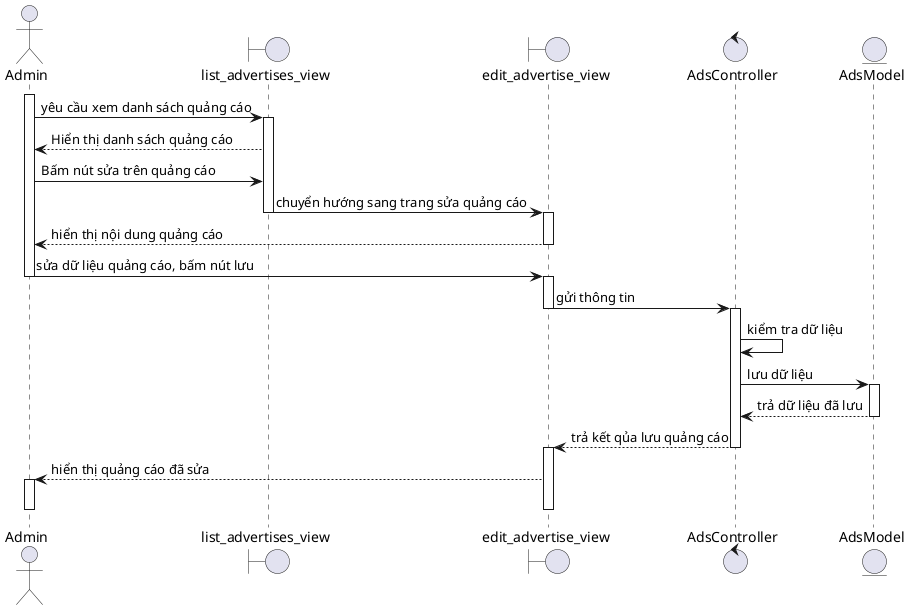 @startuml
actor Admin
boundary list_advertises_view
boundary edit_advertise_view
control AdsController
entity AdsModel

activate Admin
Admin -> list_advertises_view: yêu cầu xem danh sách quảng cáo
activate list_advertises_view
list_advertises_view --> Admin: Hiển thị danh sách quảng cáo
Admin -> list_advertises_view: Bấm nút sửa trên quảng cáo
list_advertises_view -> edit_advertise_view : chuyển hướng sang trang sửa quảng cáo
deactivate list_advertises_view
activate edit_advertise_view
edit_advertise_view --> Admin : hiển thị nội dung quảng cáo
deactivate edit_advertise_view
Admin -> edit_advertise_view : sửa dữ liệu quảng cáo, bấm nút lưu
deactivate Admin
activate edit_advertise_view
edit_advertise_view -> AdsController: gửi thông tin
deactivate edit_advertise_view
activate AdsController
AdsController -> AdsController : kiểm tra dữ liệu
AdsController -> AdsModel : lưu dữ liệu
activate AdsModel
AdsModel --> AdsController : trả dữ liệu đã lưu
deactivate AdsModel
AdsController --> edit_advertise_view: trả kết qủa lưu quảng cáo
deactivate AdsController
activate edit_advertise_view

edit_advertise_view --> Admin: hiển thị quảng cáo đã sửa
activate Admin
deactivate edit_advertise_view
deactivate Admin

@enduml
